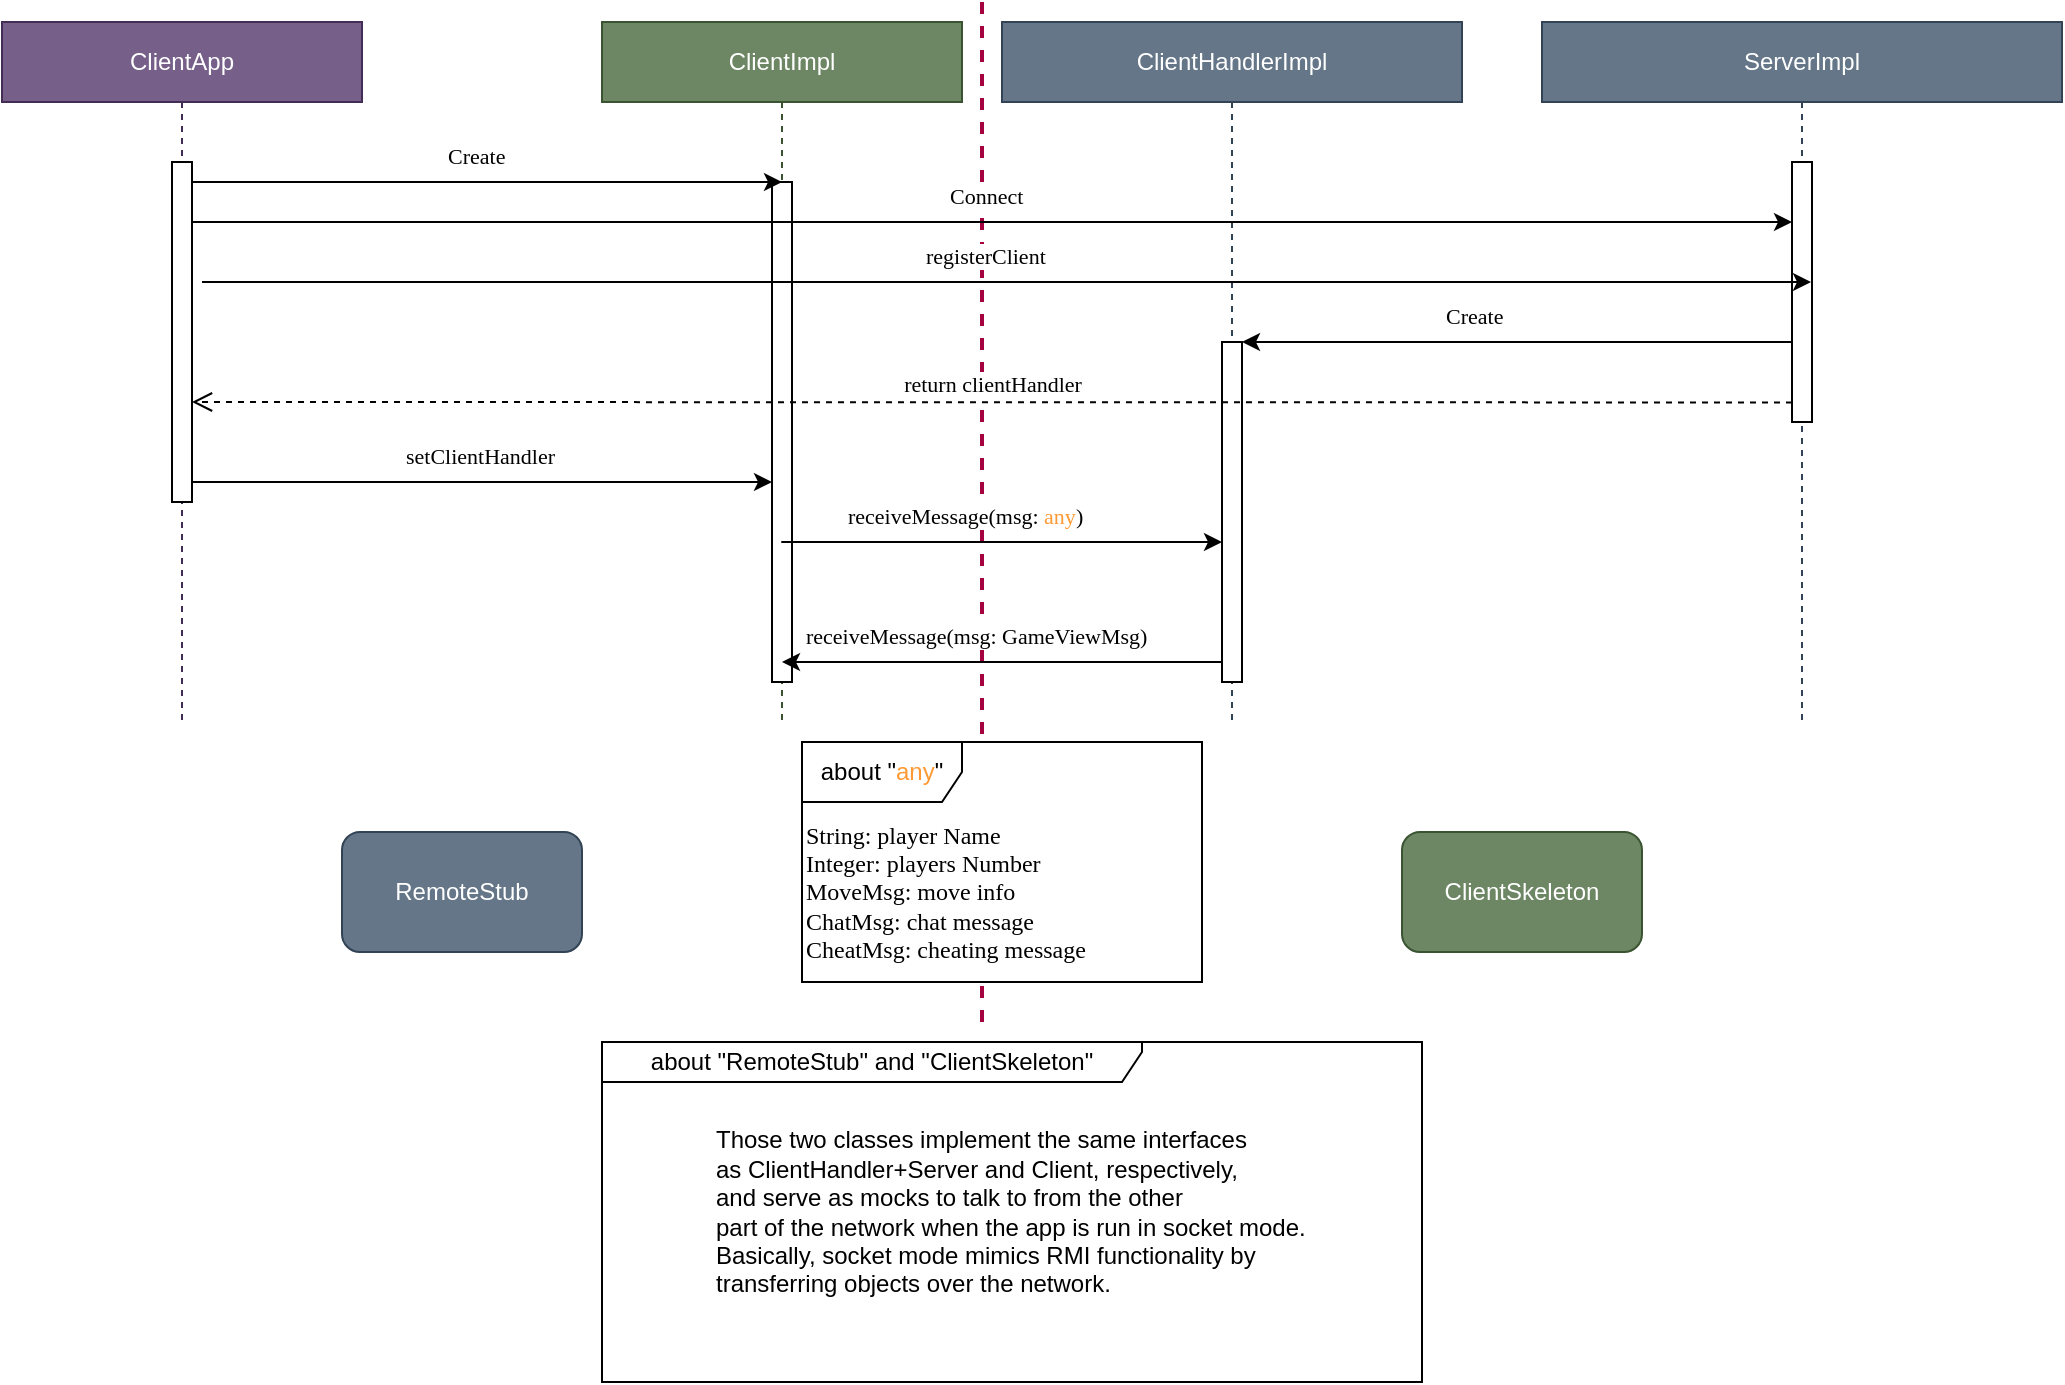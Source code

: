 <mxfile version="21.5.2" type="device">
  <diagram name="Page-1" id="13e1069c-82ec-6db2-03f1-153e76fe0fe0">
    <mxGraphModel dx="2074" dy="1156" grid="1" gridSize="10" guides="1" tooltips="1" connect="1" arrows="1" fold="1" page="1" pageScale="1" pageWidth="1169" pageHeight="827" background="none" math="0" shadow="0">
      <root>
        <mxCell id="0" />
        <mxCell id="1" parent="0" />
        <mxCell id="4OpmEVITyhqgEpw4jAax-34" value="" style="endArrow=none;dashed=1;html=1;strokeWidth=2;rounded=0;fillColor=#d80073;strokeColor=#A50040;" parent="1" edge="1">
          <mxGeometry width="50" height="50" relative="1" as="geometry">
            <mxPoint x="560" y="590" as="sourcePoint" />
            <mxPoint x="560" y="80" as="targetPoint" />
          </mxGeometry>
        </mxCell>
        <mxCell id="ViJoWk9CiPrS-4_b_MEM-12" value="ClientImpl" style="shape=umlLifeline;perimeter=lifelinePerimeter;whiteSpace=wrap;html=1;container=1;dropTarget=0;collapsible=0;recursiveResize=0;outlineConnect=0;portConstraint=eastwest;newEdgeStyle={&quot;edgeStyle&quot;:&quot;elbowEdgeStyle&quot;,&quot;elbow&quot;:&quot;vertical&quot;,&quot;curved&quot;:0,&quot;rounded&quot;:0};fillColor=#6d8764;fontColor=#ffffff;strokeColor=#3A5431;" parent="1" vertex="1">
          <mxGeometry x="370" y="90" width="180" height="350" as="geometry" />
        </mxCell>
        <mxCell id="ViJoWk9CiPrS-4_b_MEM-22" value="" style="html=1;points=[];perimeter=orthogonalPerimeter;outlineConnect=0;targetShapes=umlLifeline;portConstraint=eastwest;newEdgeStyle={&quot;edgeStyle&quot;:&quot;elbowEdgeStyle&quot;,&quot;elbow&quot;:&quot;vertical&quot;,&quot;curved&quot;:0,&quot;rounded&quot;:0};" parent="ViJoWk9CiPrS-4_b_MEM-12" vertex="1">
          <mxGeometry x="85" y="80" width="10" height="250" as="geometry" />
        </mxCell>
        <mxCell id="ViJoWk9CiPrS-4_b_MEM-14" value="&lt;div&gt;ClientHandlerImpl&lt;/div&gt;" style="shape=umlLifeline;perimeter=lifelinePerimeter;whiteSpace=wrap;html=1;container=1;dropTarget=0;collapsible=0;recursiveResize=0;outlineConnect=0;portConstraint=eastwest;newEdgeStyle={&quot;edgeStyle&quot;:&quot;elbowEdgeStyle&quot;,&quot;elbow&quot;:&quot;vertical&quot;,&quot;curved&quot;:0,&quot;rounded&quot;:0};fillColor=#647687;fontColor=#ffffff;strokeColor=#314354;" parent="1" vertex="1">
          <mxGeometry x="570" y="90" width="230" height="350" as="geometry" />
        </mxCell>
        <mxCell id="4OpmEVITyhqgEpw4jAax-1" value="" style="html=1;points=[];perimeter=orthogonalPerimeter;outlineConnect=0;targetShapes=umlLifeline;portConstraint=eastwest;newEdgeStyle={&quot;edgeStyle&quot;:&quot;elbowEdgeStyle&quot;,&quot;elbow&quot;:&quot;vertical&quot;,&quot;curved&quot;:0,&quot;rounded&quot;:0};" parent="ViJoWk9CiPrS-4_b_MEM-14" vertex="1">
          <mxGeometry x="110" y="160" width="10" height="170" as="geometry" />
        </mxCell>
        <mxCell id="ViJoWk9CiPrS-4_b_MEM-15" value="&lt;div&gt;ServerImpl&lt;br&gt;&lt;/div&gt;" style="shape=umlLifeline;perimeter=lifelinePerimeter;whiteSpace=wrap;html=1;container=1;dropTarget=0;collapsible=0;recursiveResize=0;outlineConnect=0;portConstraint=eastwest;newEdgeStyle={&quot;edgeStyle&quot;:&quot;elbowEdgeStyle&quot;,&quot;elbow&quot;:&quot;vertical&quot;,&quot;curved&quot;:0,&quot;rounded&quot;:0};fillColor=#647687;fontColor=#ffffff;strokeColor=#314354;" parent="1" vertex="1">
          <mxGeometry x="840" y="90" width="260" height="350" as="geometry" />
        </mxCell>
        <mxCell id="4OpmEVITyhqgEpw4jAax-2" value="" style="html=1;points=[];perimeter=orthogonalPerimeter;outlineConnect=0;targetShapes=umlLifeline;portConstraint=eastwest;newEdgeStyle={&quot;edgeStyle&quot;:&quot;elbowEdgeStyle&quot;,&quot;elbow&quot;:&quot;vertical&quot;,&quot;curved&quot;:0,&quot;rounded&quot;:0};" parent="ViJoWk9CiPrS-4_b_MEM-15" vertex="1">
          <mxGeometry x="125" y="70" width="10" height="130" as="geometry" />
        </mxCell>
        <mxCell id="4OpmEVITyhqgEpw4jAax-3" value="" style="endArrow=classic;html=1;rounded=0;verticalAlign=top;" parent="1" edge="1">
          <mxGeometry width="50" height="50" relative="1" as="geometry">
            <mxPoint x="165" y="170" as="sourcePoint" />
            <mxPoint x="460" y="170" as="targetPoint" />
          </mxGeometry>
        </mxCell>
        <mxCell id="4OpmEVITyhqgEpw4jAax-8" value="&lt;div&gt;Create&lt;/div&gt;" style="edgeLabel;html=1;align=left;verticalAlign=bottom;resizable=0;points=[];horizontal=1;labelBackgroundColor=default;spacingTop=0;spacingBottom=5;fontFamily=Lucida Console;" parent="4OpmEVITyhqgEpw4jAax-3" vertex="1" connectable="0">
          <mxGeometry x="-0.083" y="-3" relative="1" as="geometry">
            <mxPoint x="-10" y="-3" as="offset" />
          </mxGeometry>
        </mxCell>
        <mxCell id="4OpmEVITyhqgEpw4jAax-10" value="&lt;div&gt;ClientApp&lt;/div&gt;" style="shape=umlLifeline;perimeter=lifelinePerimeter;whiteSpace=wrap;html=1;container=1;dropTarget=0;collapsible=0;recursiveResize=0;outlineConnect=0;portConstraint=eastwest;newEdgeStyle={&quot;edgeStyle&quot;:&quot;elbowEdgeStyle&quot;,&quot;elbow&quot;:&quot;vertical&quot;,&quot;curved&quot;:0,&quot;rounded&quot;:0};fillColor=#76608a;fontColor=#ffffff;strokeColor=#432D57;" parent="1" vertex="1">
          <mxGeometry x="70" y="90" width="180" height="350" as="geometry" />
        </mxCell>
        <mxCell id="4OpmEVITyhqgEpw4jAax-11" value="" style="html=1;points=[];perimeter=orthogonalPerimeter;outlineConnect=0;targetShapes=umlLifeline;portConstraint=eastwest;newEdgeStyle={&quot;edgeStyle&quot;:&quot;elbowEdgeStyle&quot;,&quot;elbow&quot;:&quot;vertical&quot;,&quot;curved&quot;:0,&quot;rounded&quot;:0};" parent="4OpmEVITyhqgEpw4jAax-10" vertex="1">
          <mxGeometry x="85" y="70" width="10" height="170" as="geometry" />
        </mxCell>
        <mxCell id="4OpmEVITyhqgEpw4jAax-12" value="" style="endArrow=classic;html=1;rounded=0;verticalAlign=top;" parent="1" target="4OpmEVITyhqgEpw4jAax-2" edge="1">
          <mxGeometry width="50" height="50" relative="1" as="geometry">
            <mxPoint x="165" y="190" as="sourcePoint" />
            <mxPoint x="965" y="190" as="targetPoint" />
          </mxGeometry>
        </mxCell>
        <mxCell id="4OpmEVITyhqgEpw4jAax-13" value="&lt;div&gt;Connect&lt;/div&gt;" style="edgeLabel;html=1;align=left;verticalAlign=bottom;resizable=0;points=[];horizontal=1;labelBackgroundColor=default;spacingTop=0;spacingBottom=5;fontFamily=Lucida Console;" parent="4OpmEVITyhqgEpw4jAax-12" vertex="1" connectable="0">
          <mxGeometry x="-0.083" y="-3" relative="1" as="geometry">
            <mxPoint x="10" y="-3" as="offset" />
          </mxGeometry>
        </mxCell>
        <mxCell id="4OpmEVITyhqgEpw4jAax-14" value="" style="endArrow=classic;html=1;rounded=0;verticalAlign=top;" parent="1" edge="1">
          <mxGeometry width="50" height="50" relative="1" as="geometry">
            <mxPoint x="170" y="220" as="sourcePoint" />
            <mxPoint x="974.5" y="220" as="targetPoint" />
          </mxGeometry>
        </mxCell>
        <mxCell id="4OpmEVITyhqgEpw4jAax-15" value="&lt;div&gt;registerClient&lt;/div&gt;" style="edgeLabel;html=1;align=left;verticalAlign=bottom;resizable=0;points=[];horizontal=1;labelBackgroundColor=default;spacingTop=0;spacingBottom=5;fontFamily=Lucida Console;" parent="4OpmEVITyhqgEpw4jAax-14" vertex="1" connectable="0">
          <mxGeometry x="-0.083" y="-3" relative="1" as="geometry">
            <mxPoint x="-9" y="-3" as="offset" />
          </mxGeometry>
        </mxCell>
        <mxCell id="4OpmEVITyhqgEpw4jAax-19" value="&lt;div&gt;return clientHandler&lt;/div&gt;" style="html=1;verticalAlign=bottom;endArrow=open;dashed=1;endSize=8;edgeStyle=elbowEdgeStyle;elbow=vertical;curved=0;rounded=0;fontFamily=Lucida Console;" parent="1" edge="1">
          <mxGeometry relative="1" as="geometry">
            <mxPoint x="965" y="280.223" as="sourcePoint" />
            <mxPoint x="165" y="280.223" as="targetPoint" />
          </mxGeometry>
        </mxCell>
        <mxCell id="4OpmEVITyhqgEpw4jAax-22" value="" style="endArrow=classic;html=1;rounded=0;verticalAlign=top;" parent="1" edge="1">
          <mxGeometry width="50" height="50" relative="1" as="geometry">
            <mxPoint x="965" y="250" as="sourcePoint" />
            <mxPoint x="690" y="250" as="targetPoint" />
          </mxGeometry>
        </mxCell>
        <mxCell id="4OpmEVITyhqgEpw4jAax-23" value="&lt;div&gt;Create&lt;/div&gt;" style="edgeLabel;html=1;align=left;verticalAlign=bottom;resizable=0;points=[];horizontal=1;labelBackgroundColor=default;spacingTop=0;spacingBottom=5;fontFamily=Lucida Console;" parent="4OpmEVITyhqgEpw4jAax-22" vertex="1" connectable="0">
          <mxGeometry x="-0.083" y="-3" relative="1" as="geometry">
            <mxPoint x="-49" y="3" as="offset" />
          </mxGeometry>
        </mxCell>
        <mxCell id="4OpmEVITyhqgEpw4jAax-24" value="" style="endArrow=classic;html=1;rounded=0;verticalAlign=top;" parent="1" edge="1">
          <mxGeometry width="50" height="50" relative="1" as="geometry">
            <mxPoint x="165" y="320" as="sourcePoint" />
            <mxPoint x="455" y="320" as="targetPoint" />
          </mxGeometry>
        </mxCell>
        <mxCell id="4OpmEVITyhqgEpw4jAax-25" value="&lt;div&gt;setClientHandler&lt;/div&gt;" style="edgeLabel;html=1;align=left;verticalAlign=bottom;resizable=0;points=[];horizontal=1;labelBackgroundColor=default;spacingTop=0;spacingBottom=5;fontFamily=Lucida Console;" parent="4OpmEVITyhqgEpw4jAax-24" vertex="1" connectable="0">
          <mxGeometry x="-0.083" y="-3" relative="1" as="geometry">
            <mxPoint x="-28" y="-3" as="offset" />
          </mxGeometry>
        </mxCell>
        <mxCell id="4OpmEVITyhqgEpw4jAax-27" value="" style="endArrow=classic;html=1;rounded=0;verticalAlign=top;" parent="1" edge="1">
          <mxGeometry width="50" height="50" relative="1" as="geometry">
            <mxPoint x="459.63" y="350" as="sourcePoint" />
            <mxPoint x="680" y="350" as="targetPoint" />
          </mxGeometry>
        </mxCell>
        <mxCell id="4OpmEVITyhqgEpw4jAax-28" value="&lt;div&gt;receiveMessage(msg: &lt;font color=&quot;#ff9933&quot;&gt;any&lt;/font&gt;)&lt;/div&gt;" style="edgeLabel;html=1;align=left;verticalAlign=bottom;resizable=0;points=[];horizontal=1;labelBackgroundColor=default;spacingTop=0;spacingBottom=5;fontFamily=Lucida Console;" parent="4OpmEVITyhqgEpw4jAax-27" vertex="1" connectable="0">
          <mxGeometry x="-0.083" y="-3" relative="1" as="geometry">
            <mxPoint x="-70" y="-3" as="offset" />
          </mxGeometry>
        </mxCell>
        <mxCell id="4OpmEVITyhqgEpw4jAax-29" value="" style="endArrow=classic;html=1;rounded=0;verticalAlign=top;" parent="1" source="4OpmEVITyhqgEpw4jAax-1" target="ViJoWk9CiPrS-4_b_MEM-12" edge="1">
          <mxGeometry width="50" height="50" relative="1" as="geometry">
            <mxPoint x="480.0" y="430" as="sourcePoint" />
            <mxPoint x="700.37" y="430" as="targetPoint" />
            <Array as="points">
              <mxPoint x="530" y="410" />
            </Array>
          </mxGeometry>
        </mxCell>
        <mxCell id="4OpmEVITyhqgEpw4jAax-30" value="&lt;div&gt;receiveMessage(msg: GameViewMsg)&lt;/div&gt;" style="edgeLabel;html=1;align=left;verticalAlign=bottom;resizable=0;points=[];horizontal=1;labelBackgroundColor=default;spacingTop=0;spacingBottom=5;fontFamily=Lucida Console;" parent="4OpmEVITyhqgEpw4jAax-29" vertex="1" connectable="0">
          <mxGeometry x="-0.083" y="-3" relative="1" as="geometry">
            <mxPoint x="-109" y="3" as="offset" />
          </mxGeometry>
        </mxCell>
        <mxCell id="4OpmEVITyhqgEpw4jAax-31" value="about &quot;&lt;font color=&quot;#ff9933&quot;&gt;any&lt;/font&gt;&quot;" style="shape=umlFrame;whiteSpace=wrap;html=1;pointerEvents=0;width=80;height=30;fillColor=default;shadow=0;gradientColor=none;swimlaneFillColor=default;" parent="1" vertex="1">
          <mxGeometry x="470" y="450" width="200" height="120" as="geometry" />
        </mxCell>
        <mxCell id="4OpmEVITyhqgEpw4jAax-32" value="&lt;div align=&quot;left&quot;&gt;&lt;font face=&quot;Lucida Console&quot;&gt;String: player Name&lt;br&gt;Integer: players Number&lt;/font&gt;&lt;/div&gt;&lt;div align=&quot;left&quot;&gt;&lt;font face=&quot;Lucida Console&quot;&gt;MoveMsg: move info&lt;br&gt;&lt;/font&gt;&lt;/div&gt;&lt;div align=&quot;left&quot;&gt;&lt;font face=&quot;Lucida Console&quot;&gt;ChatMsg: chat message&lt;/font&gt;&lt;/div&gt;&lt;div align=&quot;left&quot;&gt;&lt;font face=&quot;Lucida Console&quot;&gt;CheatMsg: cheating message&lt;/font&gt;&lt;/div&gt;" style="text;html=1;align=left;verticalAlign=middle;resizable=0;points=[];autosize=1;strokeColor=none;fillColor=none;" parent="1" vertex="1">
          <mxGeometry x="470" y="480" width="210" height="90" as="geometry" />
        </mxCell>
        <mxCell id="RNK6RZdlCLIoAsQRZHr5-2" value="RemoteStub" style="rounded=1;whiteSpace=wrap;html=1;fillColor=#647687;fontColor=#ffffff;strokeColor=#314354;" vertex="1" parent="1">
          <mxGeometry x="240" y="495" width="120" height="60" as="geometry" />
        </mxCell>
        <mxCell id="RNK6RZdlCLIoAsQRZHr5-3" value="&lt;div&gt;ClientSkeleton&lt;/div&gt;" style="rounded=1;whiteSpace=wrap;html=1;fillColor=#6d8764;fontColor=#ffffff;strokeColor=#3A5431;" vertex="1" parent="1">
          <mxGeometry x="770" y="495" width="120" height="60" as="geometry" />
        </mxCell>
        <mxCell id="RNK6RZdlCLIoAsQRZHr5-4" value="&lt;div&gt;about &quot;RemoteStub&quot; and &quot;ClientSkeleton&quot;&lt;/div&gt;" style="shape=umlFrame;whiteSpace=wrap;html=1;pointerEvents=0;width=270;height=20;fillColor=default;shadow=0;gradientColor=none;swimlaneFillColor=default;" vertex="1" parent="1">
          <mxGeometry x="370" y="600" width="410" height="170" as="geometry" />
        </mxCell>
        <mxCell id="RNK6RZdlCLIoAsQRZHr5-5" value="&lt;div&gt;Those two classes implement the same interfaces&lt;/div&gt;&lt;div&gt;as ClientHandler+Server and Client, respectively,&lt;/div&gt;&lt;div&gt;and serve as mocks to talk to from the other&lt;/div&gt;&lt;div&gt;part of the network when the app is run in socket mode.&lt;/div&gt;&lt;div&gt;Basically, socket mode mimics RMI functionality by&lt;br&gt;&lt;/div&gt;&lt;div&gt;transferring objects over the network.&lt;br&gt;&lt;/div&gt;" style="text;html=1;align=left;verticalAlign=middle;resizable=0;points=[];autosize=1;strokeColor=none;fillColor=none;" vertex="1" parent="1">
          <mxGeometry x="425" y="635" width="320" height="100" as="geometry" />
        </mxCell>
      </root>
    </mxGraphModel>
  </diagram>
</mxfile>
